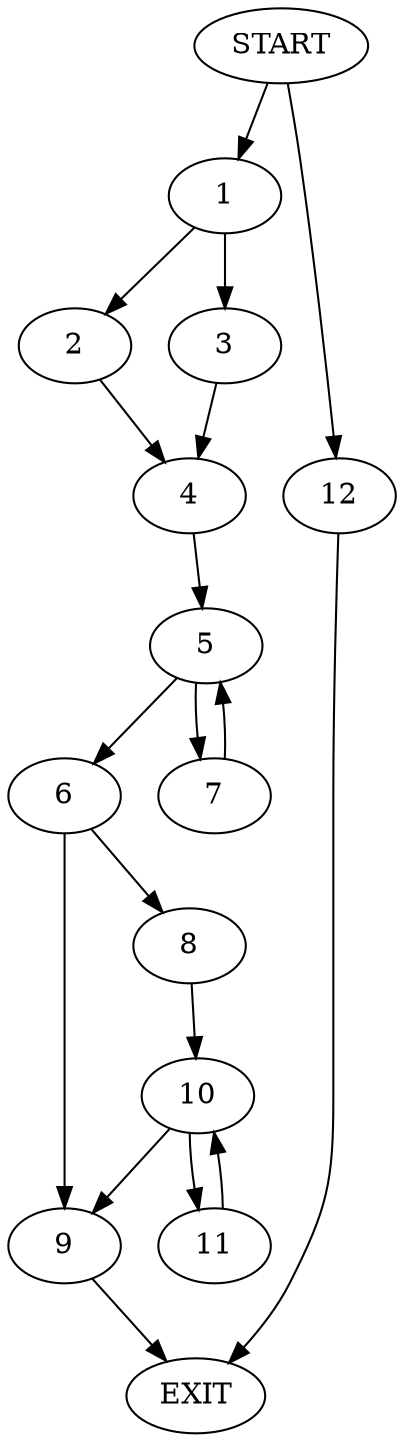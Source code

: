 digraph {
0 [label="START"]
13 [label="EXIT"]
0 -> 1
1 -> 2
1 -> 3
3 -> 4
2 -> 4
4 -> 5
5 -> 6
5 -> 7
6 -> 8
6 -> 9
7 -> 5
9 -> 13
8 -> 10
10 -> 11
10 -> 9
11 -> 10
0 -> 12
12 -> 13
}
